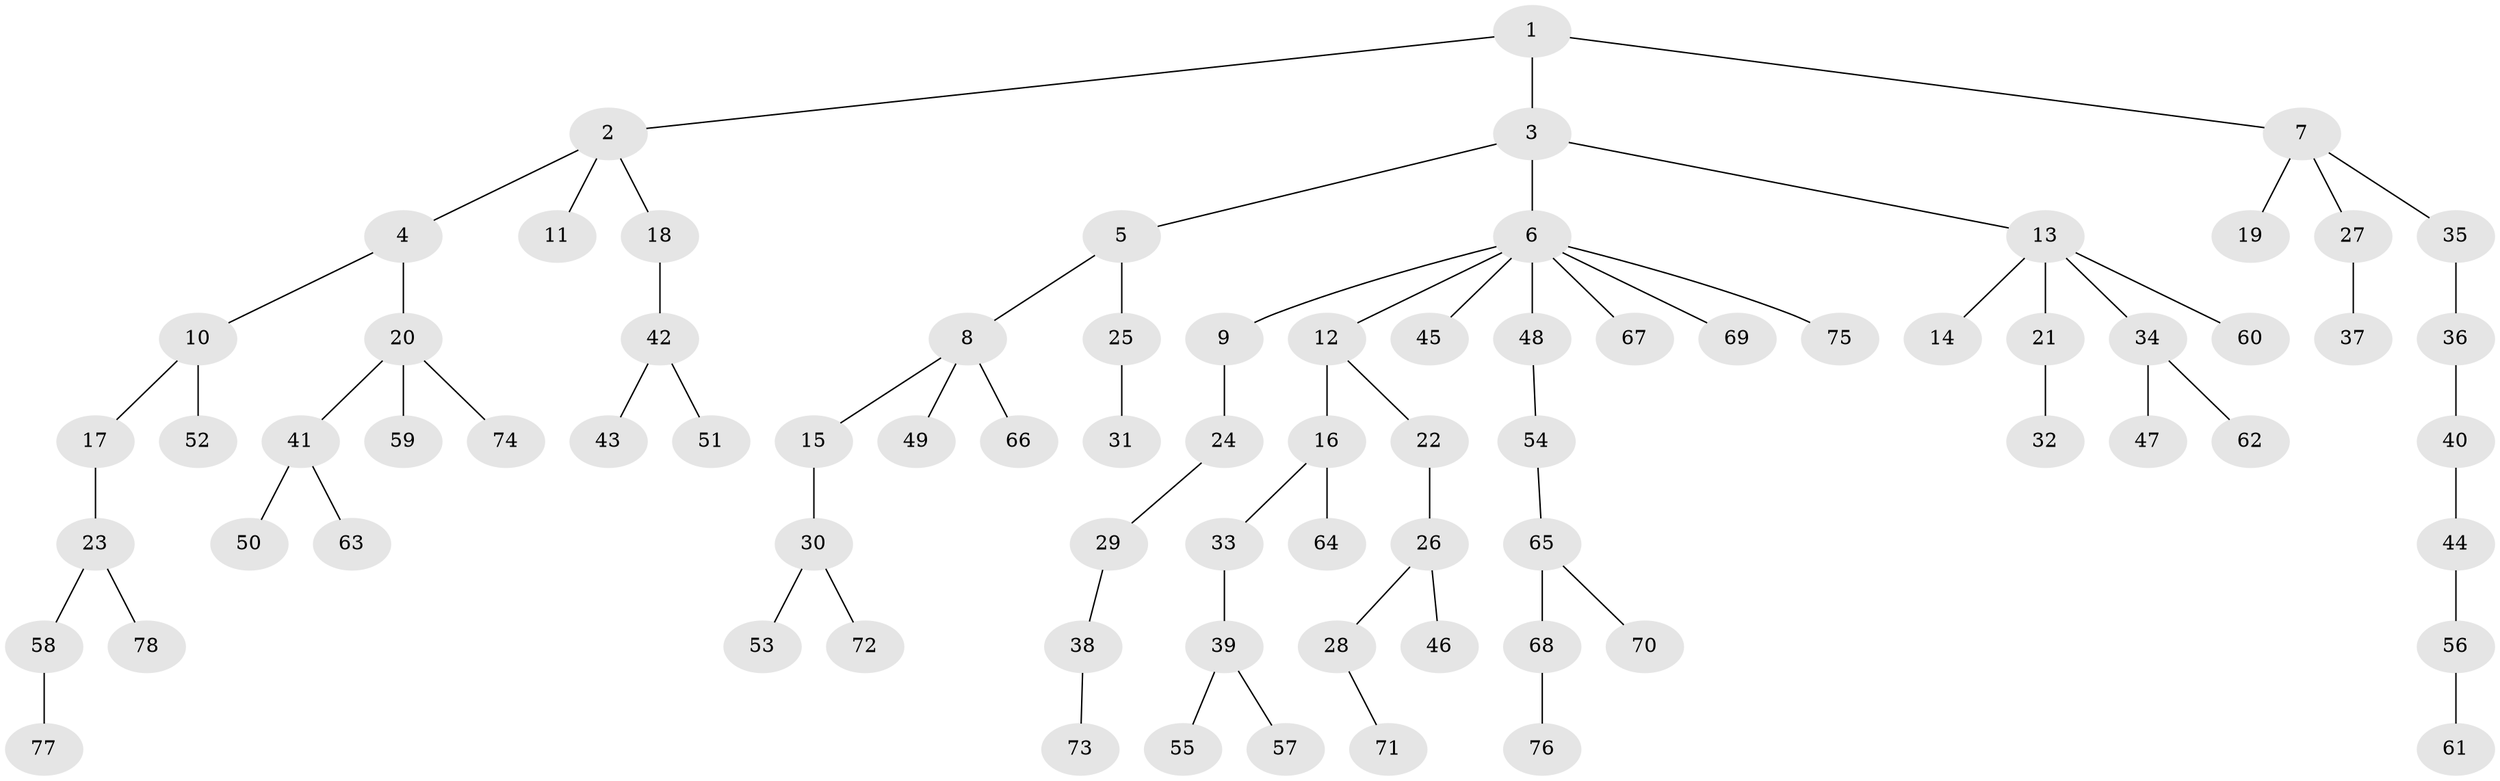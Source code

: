 // original degree distribution, {4: 0.09090909090909091, 9: 0.00909090909090909, 5: 0.02727272727272727, 2: 0.24545454545454545, 3: 0.11818181818181818, 6: 0.00909090909090909, 1: 0.5}
// Generated by graph-tools (version 1.1) at 2025/51/03/04/25 22:51:25]
// undirected, 78 vertices, 77 edges
graph export_dot {
  node [color=gray90,style=filled];
  1;
  2;
  3;
  4;
  5;
  6;
  7;
  8;
  9;
  10;
  11;
  12;
  13;
  14;
  15;
  16;
  17;
  18;
  19;
  20;
  21;
  22;
  23;
  24;
  25;
  26;
  27;
  28;
  29;
  30;
  31;
  32;
  33;
  34;
  35;
  36;
  37;
  38;
  39;
  40;
  41;
  42;
  43;
  44;
  45;
  46;
  47;
  48;
  49;
  50;
  51;
  52;
  53;
  54;
  55;
  56;
  57;
  58;
  59;
  60;
  61;
  62;
  63;
  64;
  65;
  66;
  67;
  68;
  69;
  70;
  71;
  72;
  73;
  74;
  75;
  76;
  77;
  78;
  1 -- 2 [weight=1.0];
  1 -- 3 [weight=1.0];
  1 -- 7 [weight=1.0];
  2 -- 4 [weight=1.0];
  2 -- 11 [weight=1.0];
  2 -- 18 [weight=1.0];
  3 -- 5 [weight=1.0];
  3 -- 6 [weight=1.0];
  3 -- 13 [weight=1.0];
  4 -- 10 [weight=1.0];
  4 -- 20 [weight=1.0];
  5 -- 8 [weight=1.0];
  5 -- 25 [weight=1.0];
  6 -- 9 [weight=1.0];
  6 -- 12 [weight=1.0];
  6 -- 45 [weight=1.0];
  6 -- 48 [weight=1.0];
  6 -- 67 [weight=1.0];
  6 -- 69 [weight=1.0];
  6 -- 75 [weight=1.0];
  7 -- 19 [weight=1.0];
  7 -- 27 [weight=1.0];
  7 -- 35 [weight=1.0];
  8 -- 15 [weight=1.0];
  8 -- 49 [weight=1.0];
  8 -- 66 [weight=1.0];
  9 -- 24 [weight=1.0];
  10 -- 17 [weight=1.0];
  10 -- 52 [weight=1.0];
  12 -- 16 [weight=1.0];
  12 -- 22 [weight=1.0];
  13 -- 14 [weight=1.0];
  13 -- 21 [weight=1.0];
  13 -- 34 [weight=1.0];
  13 -- 60 [weight=1.0];
  15 -- 30 [weight=1.0];
  16 -- 33 [weight=1.0];
  16 -- 64 [weight=1.0];
  17 -- 23 [weight=1.0];
  18 -- 42 [weight=1.0];
  20 -- 41 [weight=1.0];
  20 -- 59 [weight=1.0];
  20 -- 74 [weight=1.0];
  21 -- 32 [weight=1.0];
  22 -- 26 [weight=1.0];
  23 -- 58 [weight=1.0];
  23 -- 78 [weight=1.0];
  24 -- 29 [weight=1.0];
  25 -- 31 [weight=1.0];
  26 -- 28 [weight=1.0];
  26 -- 46 [weight=1.0];
  27 -- 37 [weight=1.0];
  28 -- 71 [weight=1.0];
  29 -- 38 [weight=1.0];
  30 -- 53 [weight=1.0];
  30 -- 72 [weight=1.0];
  33 -- 39 [weight=1.0];
  34 -- 47 [weight=1.0];
  34 -- 62 [weight=1.0];
  35 -- 36 [weight=1.0];
  36 -- 40 [weight=1.0];
  38 -- 73 [weight=1.0];
  39 -- 55 [weight=1.0];
  39 -- 57 [weight=1.0];
  40 -- 44 [weight=1.0];
  41 -- 50 [weight=1.0];
  41 -- 63 [weight=1.0];
  42 -- 43 [weight=1.0];
  42 -- 51 [weight=1.0];
  44 -- 56 [weight=1.0];
  48 -- 54 [weight=1.0];
  54 -- 65 [weight=1.0];
  56 -- 61 [weight=1.0];
  58 -- 77 [weight=1.0];
  65 -- 68 [weight=1.0];
  65 -- 70 [weight=1.0];
  68 -- 76 [weight=1.0];
}
